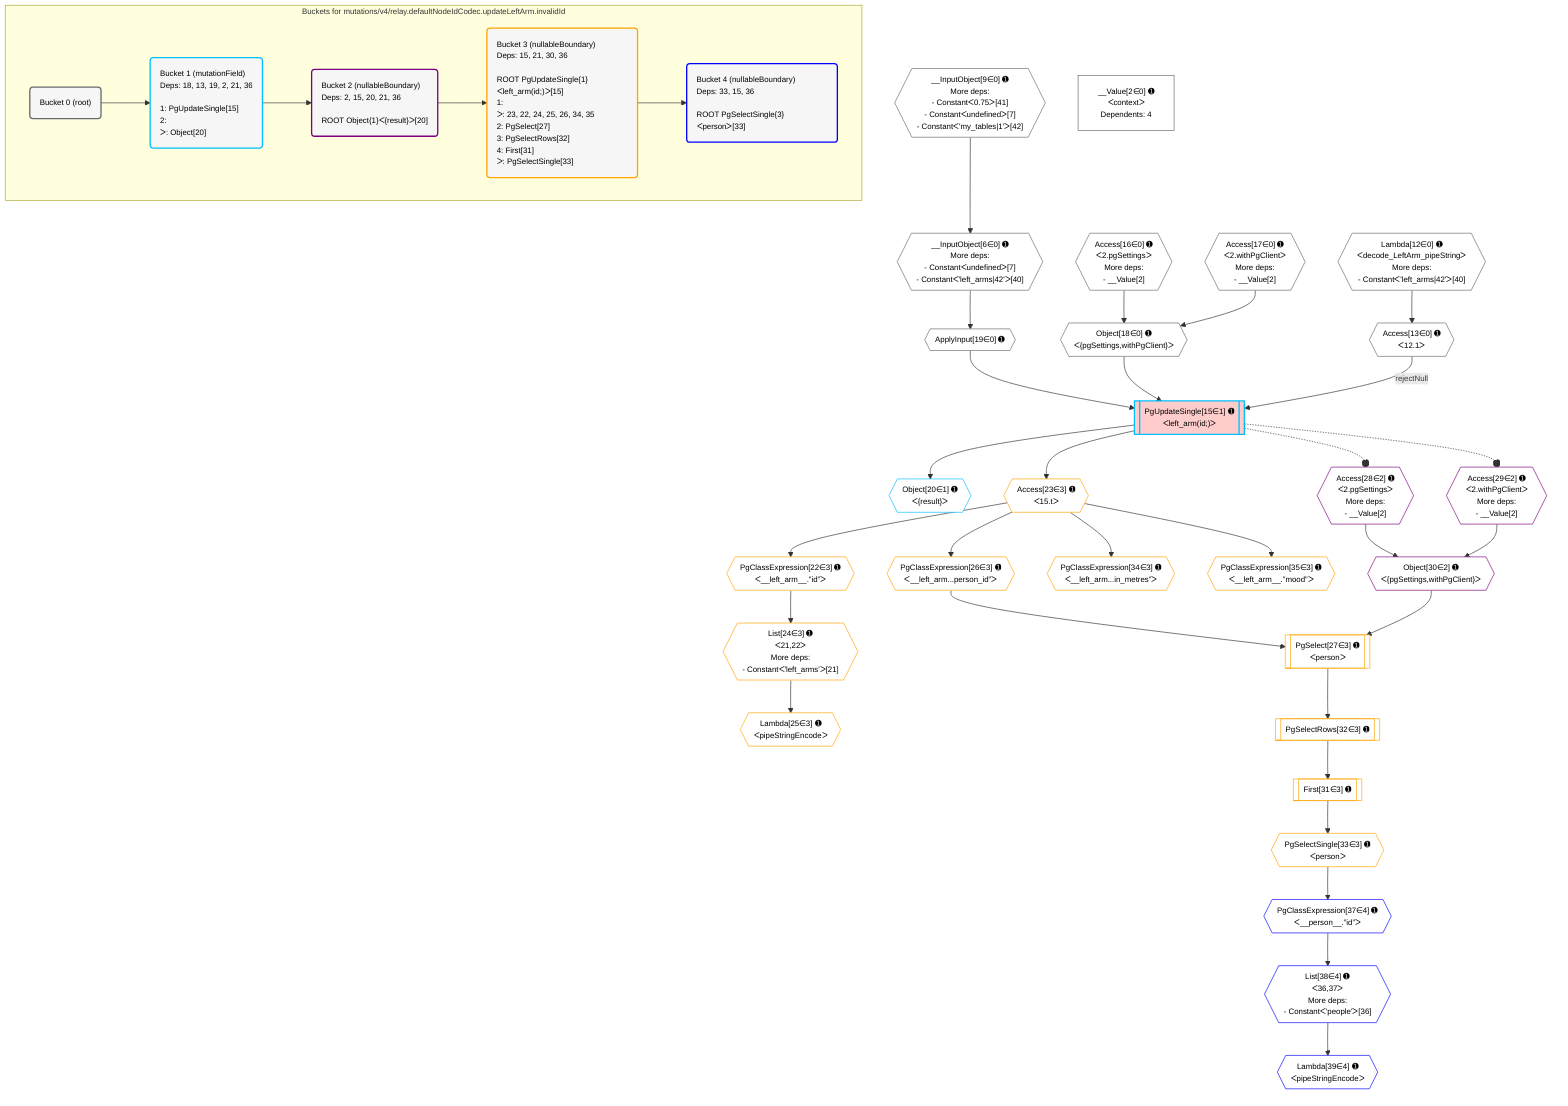 %%{init: {'themeVariables': { 'fontSize': '12px'}}}%%
graph TD
    classDef path fill:#eee,stroke:#000,color:#000
    classDef plan fill:#fff,stroke-width:1px,color:#000
    classDef itemplan fill:#fff,stroke-width:2px,color:#000
    classDef unbatchedplan fill:#dff,stroke-width:1px,color:#000
    classDef sideeffectplan fill:#fcc,stroke-width:2px,color:#000
    classDef bucket fill:#f6f6f6,color:#000,stroke-width:2px,text-align:left

    subgraph "Buckets for mutations/v4/relay.defaultNodeIdCodec.updateLeftArm.invalidId"
    Bucket0("Bucket 0 (root)"):::bucket
    Bucket1("Bucket 1 (mutationField)<br />Deps: 18, 13, 19, 2, 21, 36<br /><br />1: PgUpdateSingle[15]<br />2: <br />ᐳ: Object[20]"):::bucket
    Bucket2("Bucket 2 (nullableBoundary)<br />Deps: 2, 15, 20, 21, 36<br /><br />ROOT Object{1}ᐸ{result}ᐳ[20]"):::bucket
    Bucket3("Bucket 3 (nullableBoundary)<br />Deps: 15, 21, 30, 36<br /><br />ROOT PgUpdateSingle{1}ᐸleft_arm(id;)ᐳ[15]<br />1: <br />ᐳ: 23, 22, 24, 25, 26, 34, 35<br />2: PgSelect[27]<br />3: PgSelectRows[32]<br />4: First[31]<br />ᐳ: PgSelectSingle[33]"):::bucket
    Bucket4("Bucket 4 (nullableBoundary)<br />Deps: 33, 15, 36<br /><br />ROOT PgSelectSingle{3}ᐸpersonᐳ[33]"):::bucket
    end
    Bucket0 --> Bucket1
    Bucket1 --> Bucket2
    Bucket2 --> Bucket3
    Bucket3 --> Bucket4

    %% plan dependencies
    __InputObject6{{"__InputObject[6∈0] ➊<br />More deps:<br />- Constantᐸundefinedᐳ[7]<br />- Constantᐸ'left_arms|42'ᐳ[40]"}}:::plan
    __InputObject9{{"__InputObject[9∈0] ➊<br />More deps:<br />- Constantᐸ0.75ᐳ[41]<br />- Constantᐸundefinedᐳ[7]<br />- Constantᐸ'my_tables|1'ᐳ[42]"}}:::plan
    __InputObject9 --> __InputObject6
    Object18{{"Object[18∈0] ➊<br />ᐸ{pgSettings,withPgClient}ᐳ"}}:::plan
    Access16{{"Access[16∈0] ➊<br />ᐸ2.pgSettingsᐳ<br />More deps:<br />- __Value[2]"}}:::plan
    Access17{{"Access[17∈0] ➊<br />ᐸ2.withPgClientᐳ<br />More deps:<br />- __Value[2]"}}:::plan
    Access16 & Access17 --> Object18
    Lambda12{{"Lambda[12∈0] ➊<br />ᐸdecode_LeftArm_pipeStringᐳ<br />More deps:<br />- Constantᐸ'left_arms|42'ᐳ[40]"}}:::plan
    Access13{{"Access[13∈0] ➊<br />ᐸ12.1ᐳ"}}:::plan
    Lambda12 --> Access13
    ApplyInput19{{"ApplyInput[19∈0] ➊"}}:::plan
    __InputObject6 --> ApplyInput19
    __Value2["__Value[2∈0] ➊<br />ᐸcontextᐳ<br />Dependents: 4"]:::plan
    PgUpdateSingle15[["PgUpdateSingle[15∈1] ➊<br />ᐸleft_arm(id;)ᐳ"]]:::sideeffectplan
    Access13 -->|rejectNull| PgUpdateSingle15
    Object18 & ApplyInput19 --> PgUpdateSingle15
    Object20{{"Object[20∈1] ➊<br />ᐸ{result}ᐳ"}}:::plan
    PgUpdateSingle15 --> Object20
    Object30{{"Object[30∈2] ➊<br />ᐸ{pgSettings,withPgClient}ᐳ"}}:::plan
    Access28{{"Access[28∈2] ➊<br />ᐸ2.pgSettingsᐳ<br />More deps:<br />- __Value[2]"}}:::plan
    Access29{{"Access[29∈2] ➊<br />ᐸ2.withPgClientᐳ<br />More deps:<br />- __Value[2]"}}:::plan
    Access28 & Access29 --> Object30
    List24{{"List[24∈3] ➊<br />ᐸ21,22ᐳ<br />More deps:<br />- Constantᐸ'left_arms'ᐳ[21]"}}:::plan
    PgClassExpression22{{"PgClassExpression[22∈3] ➊<br />ᐸ__left_arm__.”id”ᐳ"}}:::plan
    PgClassExpression22 --> List24
    PgSelect27[["PgSelect[27∈3] ➊<br />ᐸpersonᐳ"]]:::plan
    PgClassExpression26{{"PgClassExpression[26∈3] ➊<br />ᐸ__left_arm...person_id”ᐳ"}}:::plan
    Object30 & PgClassExpression26 --> PgSelect27
    Access23{{"Access[23∈3] ➊<br />ᐸ15.tᐳ"}}:::plan
    Access23 --> PgClassExpression22
    PgUpdateSingle15 --> Access23
    Lambda25{{"Lambda[25∈3] ➊<br />ᐸpipeStringEncodeᐳ"}}:::plan
    List24 --> Lambda25
    Access23 --> PgClassExpression26
    First31[["First[31∈3] ➊"]]:::plan
    PgSelectRows32[["PgSelectRows[32∈3] ➊"]]:::plan
    PgSelectRows32 --> First31
    PgSelect27 --> PgSelectRows32
    PgSelectSingle33{{"PgSelectSingle[33∈3] ➊<br />ᐸpersonᐳ"}}:::plan
    First31 --> PgSelectSingle33
    PgClassExpression34{{"PgClassExpression[34∈3] ➊<br />ᐸ__left_arm...in_metres”ᐳ"}}:::plan
    Access23 --> PgClassExpression34
    PgClassExpression35{{"PgClassExpression[35∈3] ➊<br />ᐸ__left_arm__.”mood”ᐳ"}}:::plan
    Access23 --> PgClassExpression35
    List38{{"List[38∈4] ➊<br />ᐸ36,37ᐳ<br />More deps:<br />- Constantᐸ'people'ᐳ[36]"}}:::plan
    PgClassExpression37{{"PgClassExpression[37∈4] ➊<br />ᐸ__person__.”id”ᐳ"}}:::plan
    PgClassExpression37 --> List38
    PgSelectSingle33 --> PgClassExpression37
    Lambda39{{"Lambda[39∈4] ➊<br />ᐸpipeStringEncodeᐳ"}}:::plan
    List38 --> Lambda39

    %% define steps
    classDef bucket0 stroke:#696969
    class Bucket0,__Value2,__InputObject6,__InputObject9,Lambda12,Access13,Access16,Access17,Object18,ApplyInput19 bucket0
    classDef bucket1 stroke:#00bfff
    class Bucket1,PgUpdateSingle15,Object20 bucket1
    classDef bucket2 stroke:#7f007f
    class Bucket2,Access28,Access29,Object30 bucket2
    classDef bucket3 stroke:#ffa500
    class Bucket3,PgClassExpression22,Access23,List24,Lambda25,PgClassExpression26,PgSelect27,First31,PgSelectRows32,PgSelectSingle33,PgClassExpression34,PgClassExpression35 bucket3
    classDef bucket4 stroke:#0000ff
    class Bucket4,PgClassExpression37,List38,Lambda39 bucket4

    %% implicit side effects
    PgUpdateSingle15 -.-o Access28
    PgUpdateSingle15 -.-o Access29